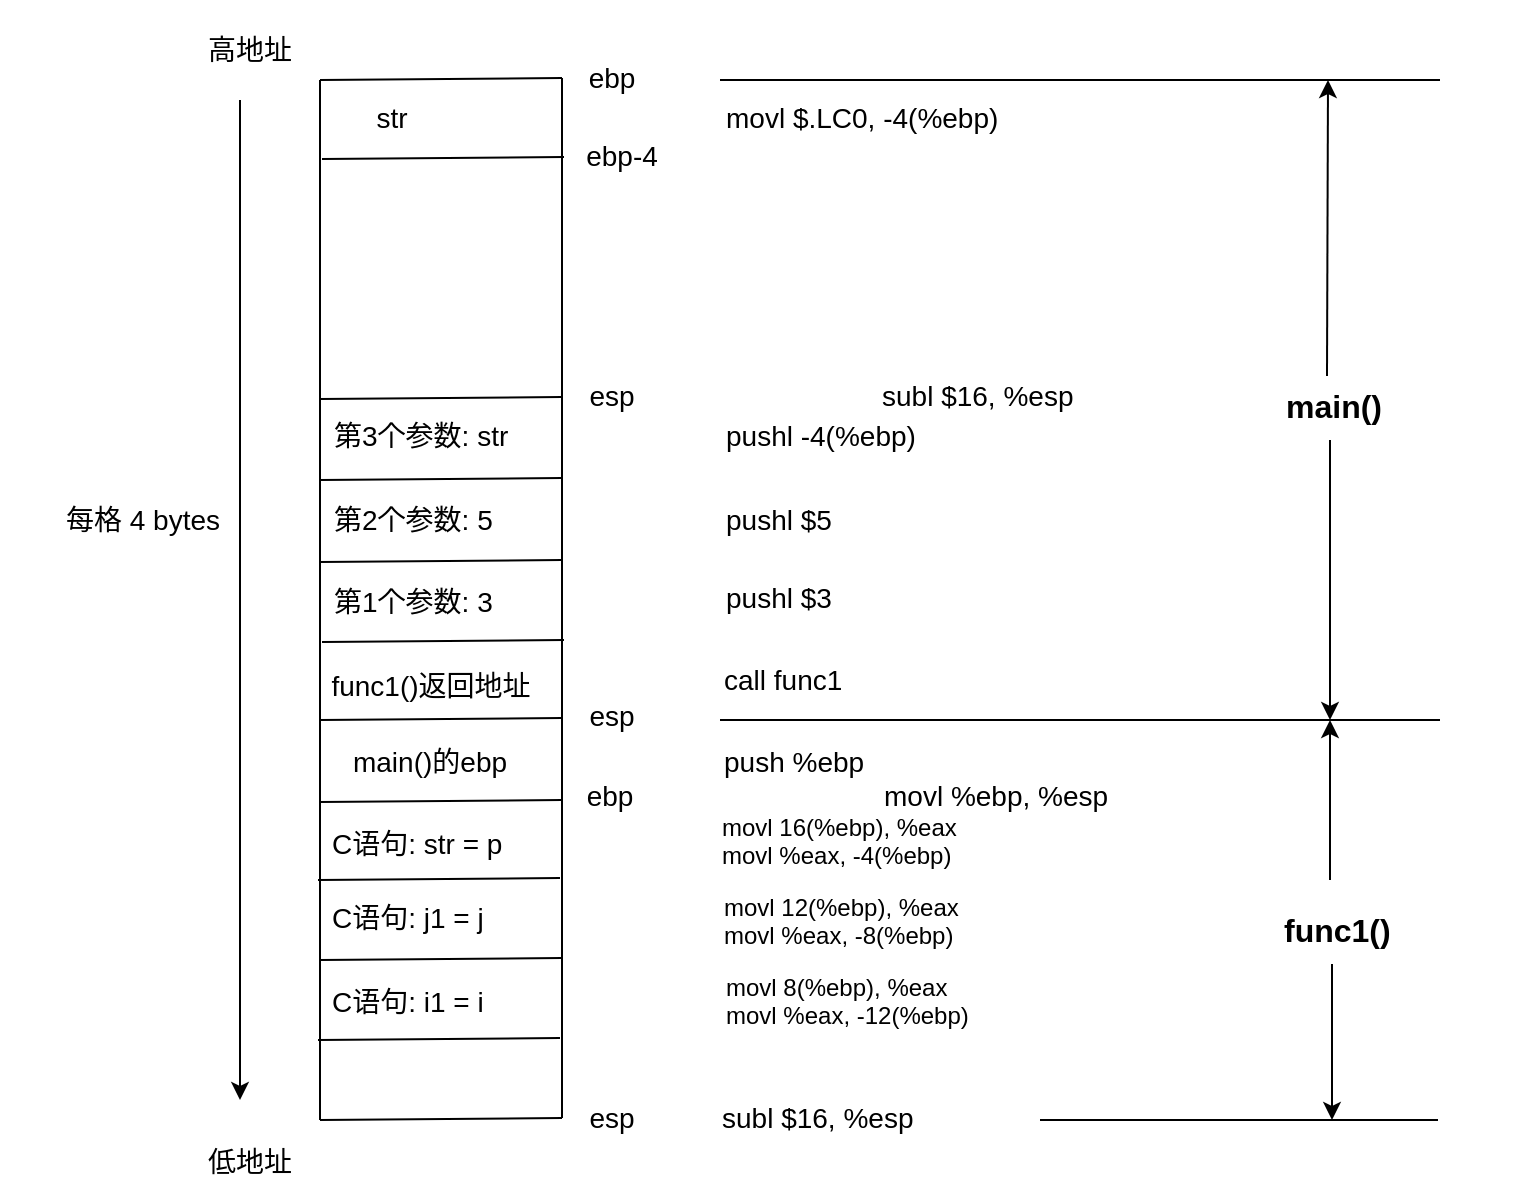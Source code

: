 <mxfile>
    <diagram id="rNzmH2wlTVhZTWyvGWa6" name="第 1 页">
        <mxGraphModel dx="1144" dy="731" grid="1" gridSize="10" guides="1" tooltips="1" connect="1" arrows="1" fold="1" page="1" pageScale="1" pageWidth="827" pageHeight="1169" math="0" shadow="0">
            <root>
                <mxCell id="0"/>
                <mxCell id="1" parent="0"/>
                <mxCell id="67" value="" style="rounded=0;whiteSpace=wrap;html=1;labelBackgroundColor=none;fontSize=12;fontColor=#FFFFFF;strokeColor=none;fillColor=default;" vertex="1" parent="1">
                    <mxGeometry x="40" y="40" width="760" height="600" as="geometry"/>
                </mxCell>
                <mxCell id="2" value="" style="endArrow=none;html=1;entryX=0;entryY=0.5;entryDx=0;entryDy=0;" edge="1" parent="1" target="5">
                    <mxGeometry width="50" height="50" relative="1" as="geometry">
                        <mxPoint x="200" y="80" as="sourcePoint"/>
                        <mxPoint x="280" y="80" as="targetPoint"/>
                    </mxGeometry>
                </mxCell>
                <mxCell id="4" value="" style="endArrow=none;html=1;" edge="1" parent="1">
                    <mxGeometry width="50" height="50" relative="1" as="geometry">
                        <mxPoint x="200" y="600" as="sourcePoint"/>
                        <mxPoint x="200" y="80" as="targetPoint"/>
                    </mxGeometry>
                </mxCell>
                <mxCell id="5" value="&lt;font style=&quot;font-size: 14px&quot;&gt;ebp&lt;/font&gt;" style="text;html=1;strokeColor=none;fillColor=none;align=center;verticalAlign=middle;whiteSpace=wrap;rounded=0;" vertex="1" parent="1">
                    <mxGeometry x="321" y="64" width="50" height="30" as="geometry"/>
                </mxCell>
                <mxCell id="6" value="&lt;font style=&quot;font-size: 14px&quot;&gt;esp&lt;/font&gt;" style="text;html=1;strokeColor=none;fillColor=none;align=center;verticalAlign=middle;whiteSpace=wrap;rounded=0;" vertex="1" parent="1">
                    <mxGeometry x="321" y="223" width="50" height="30" as="geometry"/>
                </mxCell>
                <mxCell id="9" value="&lt;span style=&quot;font-size: 14px&quot;&gt;高地址&lt;/span&gt;" style="text;html=1;strokeColor=none;fillColor=none;align=center;verticalAlign=middle;whiteSpace=wrap;rounded=0;" vertex="1" parent="1">
                    <mxGeometry x="130" y="50" width="70" height="30" as="geometry"/>
                </mxCell>
                <mxCell id="10" value="&lt;font style=&quot;font-size: 14px&quot;&gt;ebp-4&lt;/font&gt;" style="text;html=1;strokeColor=none;fillColor=none;align=center;verticalAlign=middle;whiteSpace=wrap;rounded=0;" vertex="1" parent="1">
                    <mxGeometry x="321" y="103" width="60" height="30" as="geometry"/>
                </mxCell>
                <mxCell id="11" value="&lt;span style=&quot;font-size: 14px&quot;&gt;str&lt;/span&gt;" style="text;html=1;strokeColor=none;fillColor=none;align=center;verticalAlign=middle;whiteSpace=wrap;rounded=0;" vertex="1" parent="1">
                    <mxGeometry x="201" y="84" width="70" height="30" as="geometry"/>
                </mxCell>
                <mxCell id="13" value="&lt;span style=&quot;font-size: 14px&quot;&gt;第3个参数: str&lt;/span&gt;" style="text;html=1;strokeColor=none;fillColor=none;align=left;verticalAlign=middle;whiteSpace=wrap;rounded=0;" vertex="1" parent="1">
                    <mxGeometry x="205" y="243" width="105" height="30" as="geometry"/>
                </mxCell>
                <mxCell id="17" value="pushl  -4(%ebp)" style="text;strokeColor=none;fillColor=none;align=left;verticalAlign=middle;whiteSpace=wrap;rounded=0;fontSize=14;html=1;" vertex="1" parent="1">
                    <mxGeometry x="401" y="243" width="150" height="30" as="geometry"/>
                </mxCell>
                <mxCell id="18" value="&lt;span style=&quot;font-size: 14px&quot;&gt;第2个参数: 5&lt;/span&gt;" style="text;html=1;strokeColor=none;fillColor=none;align=left;verticalAlign=middle;whiteSpace=wrap;rounded=0;" vertex="1" parent="1">
                    <mxGeometry x="205" y="285" width="95" height="30" as="geometry"/>
                </mxCell>
                <mxCell id="19" value="pushl $5" style="text;strokeColor=none;fillColor=none;align=left;verticalAlign=middle;whiteSpace=wrap;rounded=0;fontSize=14;html=1;" vertex="1" parent="1">
                    <mxGeometry x="401" y="285" width="150" height="30" as="geometry"/>
                </mxCell>
                <mxCell id="20" value="&lt;span style=&quot;font-size: 14px&quot;&gt;第1个参数: 3&lt;/span&gt;" style="text;html=1;strokeColor=none;fillColor=none;align=left;verticalAlign=middle;whiteSpace=wrap;rounded=0;" vertex="1" parent="1">
                    <mxGeometry x="205" y="326" width="95" height="30" as="geometry"/>
                </mxCell>
                <mxCell id="21" value="pushl $3" style="text;strokeColor=none;fillColor=none;align=left;verticalAlign=middle;whiteSpace=wrap;rounded=0;fontSize=14;html=1;" vertex="1" parent="1">
                    <mxGeometry x="401" y="324" width="150" height="30" as="geometry"/>
                </mxCell>
                <mxCell id="23" value="&lt;span style=&quot;font-size: 14px&quot;&gt;func1()返回地址&lt;/span&gt;" style="text;html=1;strokeColor=none;fillColor=none;align=center;verticalAlign=middle;whiteSpace=wrap;rounded=0;" vertex="1" parent="1">
                    <mxGeometry x="201" y="368" width="109" height="30" as="geometry"/>
                </mxCell>
                <mxCell id="24" value="" style="endArrow=none;html=1;entryX=0;entryY=0.5;entryDx=0;entryDy=0;" edge="1" parent="1">
                    <mxGeometry width="50" height="50" relative="1" as="geometry">
                        <mxPoint x="201" y="119.5" as="sourcePoint"/>
                        <mxPoint x="322" y="118.5" as="targetPoint"/>
                    </mxGeometry>
                </mxCell>
                <mxCell id="25" value="" style="endArrow=none;html=1;entryX=0;entryY=0.5;entryDx=0;entryDy=0;" edge="1" parent="1">
                    <mxGeometry width="50" height="50" relative="1" as="geometry">
                        <mxPoint x="200" y="239.5" as="sourcePoint"/>
                        <mxPoint x="321" y="238.5" as="targetPoint"/>
                    </mxGeometry>
                </mxCell>
                <mxCell id="26" value="" style="endArrow=none;html=1;entryX=0;entryY=0.5;entryDx=0;entryDy=0;" edge="1" parent="1">
                    <mxGeometry width="50" height="50" relative="1" as="geometry">
                        <mxPoint x="200" y="280" as="sourcePoint"/>
                        <mxPoint x="321" y="279" as="targetPoint"/>
                    </mxGeometry>
                </mxCell>
                <mxCell id="27" value="" style="endArrow=none;html=1;entryX=0;entryY=0.5;entryDx=0;entryDy=0;" edge="1" parent="1">
                    <mxGeometry width="50" height="50" relative="1" as="geometry">
                        <mxPoint x="200" y="321" as="sourcePoint"/>
                        <mxPoint x="321" y="320" as="targetPoint"/>
                    </mxGeometry>
                </mxCell>
                <mxCell id="28" value="" style="endArrow=none;html=1;entryX=0;entryY=0.5;entryDx=0;entryDy=0;" edge="1" parent="1">
                    <mxGeometry width="50" height="50" relative="1" as="geometry">
                        <mxPoint x="201" y="361" as="sourcePoint"/>
                        <mxPoint x="322" y="360" as="targetPoint"/>
                    </mxGeometry>
                </mxCell>
                <mxCell id="29" value="" style="endArrow=none;html=1;entryX=0;entryY=0.5;entryDx=0;entryDy=0;" edge="1" parent="1">
                    <mxGeometry width="50" height="50" relative="1" as="geometry">
                        <mxPoint x="200" y="400" as="sourcePoint"/>
                        <mxPoint x="321" y="399" as="targetPoint"/>
                    </mxGeometry>
                </mxCell>
                <mxCell id="30" value="call func1" style="text;strokeColor=none;fillColor=none;align=left;verticalAlign=middle;whiteSpace=wrap;rounded=0;fontSize=14;html=1;" vertex="1" parent="1">
                    <mxGeometry x="400" y="365" width="150" height="30" as="geometry"/>
                </mxCell>
                <mxCell id="33" value="&lt;font style=&quot;font-size: 14px&quot;&gt;esp&lt;/font&gt;" style="text;html=1;strokeColor=none;fillColor=none;align=center;verticalAlign=middle;whiteSpace=wrap;rounded=0;" vertex="1" parent="1">
                    <mxGeometry x="321" y="383" width="50" height="30" as="geometry"/>
                </mxCell>
                <mxCell id="34" value="&lt;span style=&quot;font-size: 14px&quot;&gt;main()的ebp&lt;/span&gt;" style="text;html=1;strokeColor=none;fillColor=none;align=center;verticalAlign=middle;whiteSpace=wrap;rounded=0;" vertex="1" parent="1">
                    <mxGeometry x="200" y="406" width="110" height="30" as="geometry"/>
                </mxCell>
                <mxCell id="35" value="push %ebp" style="text;strokeColor=none;fillColor=none;align=left;verticalAlign=middle;whiteSpace=wrap;rounded=0;fontSize=14;html=1;" vertex="1" parent="1">
                    <mxGeometry x="400" y="406" width="90" height="30" as="geometry"/>
                </mxCell>
                <mxCell id="36" value="" style="endArrow=none;html=1;entryX=0;entryY=0.5;entryDx=0;entryDy=0;" edge="1" parent="1">
                    <mxGeometry width="50" height="50" relative="1" as="geometry">
                        <mxPoint x="200" y="441" as="sourcePoint"/>
                        <mxPoint x="321" y="440" as="targetPoint"/>
                    </mxGeometry>
                </mxCell>
                <mxCell id="37" value="&lt;font style=&quot;font-size: 14px&quot;&gt;ebp&lt;/font&gt;" style="text;html=1;strokeColor=none;fillColor=none;align=center;verticalAlign=middle;whiteSpace=wrap;rounded=0;" vertex="1" parent="1">
                    <mxGeometry x="320" y="423" width="50" height="30" as="geometry"/>
                </mxCell>
                <mxCell id="38" value="" style="endArrow=none;html=1;entryX=0;entryY=0.5;entryDx=0;entryDy=0;" edge="1" parent="1">
                    <mxGeometry width="50" height="50" relative="1" as="geometry">
                        <mxPoint x="200" y="600" as="sourcePoint"/>
                        <mxPoint x="321" y="599" as="targetPoint"/>
                    </mxGeometry>
                </mxCell>
                <mxCell id="39" value="&lt;font style=&quot;font-size: 14px&quot;&gt;esp&lt;/font&gt;" style="text;html=1;strokeColor=none;fillColor=none;align=center;verticalAlign=middle;whiteSpace=wrap;rounded=0;" vertex="1" parent="1">
                    <mxGeometry x="321" y="584" width="50" height="30" as="geometry"/>
                </mxCell>
                <mxCell id="41" value="movl %ebp, %esp" style="text;strokeColor=none;fillColor=none;align=left;verticalAlign=middle;whiteSpace=wrap;rounded=0;fontSize=14;html=1;" vertex="1" parent="1">
                    <mxGeometry x="480" y="423" width="140" height="30" as="geometry"/>
                </mxCell>
                <mxCell id="43" value="subl $16, %esp" style="text;strokeColor=none;fillColor=none;align=left;verticalAlign=middle;whiteSpace=wrap;rounded=0;fontSize=14;html=1;" vertex="1" parent="1">
                    <mxGeometry x="399" y="584" width="140" height="30" as="geometry"/>
                </mxCell>
                <mxCell id="45" value="&lt;span style=&quot;font-size: 14px&quot;&gt;C语句: i1 = i&lt;/span&gt;" style="text;html=1;strokeColor=none;fillColor=none;align=left;verticalAlign=middle;whiteSpace=wrap;rounded=0;" vertex="1" parent="1">
                    <mxGeometry x="204" y="526" width="86" height="30" as="geometry"/>
                </mxCell>
                <mxCell id="46" value="&lt;span style=&quot;font-size: 14px&quot;&gt;C语句: j1 = j&lt;/span&gt;" style="text;html=1;strokeColor=none;fillColor=none;align=left;verticalAlign=middle;whiteSpace=wrap;rounded=0;" vertex="1" parent="1">
                    <mxGeometry x="204" y="484" width="86" height="30" as="geometry"/>
                </mxCell>
                <mxCell id="47" value="&lt;span style=&quot;font-size: 14px&quot;&gt;C语句: str = p&lt;/span&gt;" style="text;html=1;strokeColor=none;fillColor=none;align=left;verticalAlign=middle;whiteSpace=wrap;rounded=0;" vertex="1" parent="1">
                    <mxGeometry x="204" y="447" width="90" height="30" as="geometry"/>
                </mxCell>
                <mxCell id="48" value="" style="endArrow=none;html=1;entryX=0;entryY=0.5;entryDx=0;entryDy=0;" edge="1" parent="1">
                    <mxGeometry width="50" height="50" relative="1" as="geometry">
                        <mxPoint x="199" y="480" as="sourcePoint"/>
                        <mxPoint x="320" y="479" as="targetPoint"/>
                    </mxGeometry>
                </mxCell>
                <mxCell id="49" value="" style="endArrow=none;html=1;entryX=0;entryY=0.5;entryDx=0;entryDy=0;" edge="1" parent="1">
                    <mxGeometry width="50" height="50" relative="1" as="geometry">
                        <mxPoint x="200" y="520" as="sourcePoint"/>
                        <mxPoint x="321" y="519" as="targetPoint"/>
                    </mxGeometry>
                </mxCell>
                <mxCell id="50" value="" style="endArrow=none;html=1;entryX=0;entryY=0.5;entryDx=0;entryDy=0;" edge="1" parent="1">
                    <mxGeometry width="50" height="50" relative="1" as="geometry">
                        <mxPoint x="199" y="560" as="sourcePoint"/>
                        <mxPoint x="320" y="559" as="targetPoint"/>
                    </mxGeometry>
                </mxCell>
                <mxCell id="51" value="&lt;p style=&quot;line-height: 1.1&quot;&gt;movl 8(%ebp), %eax&lt;br&gt;movl %eax, -12(%ebp)&lt;/p&gt;" style="text;strokeColor=none;fillColor=none;align=left;verticalAlign=middle;rounded=0;fontSize=12;spacing=2;html=1;whiteSpace=wrap;" vertex="1" parent="1">
                    <mxGeometry x="401" y="526" width="160" height="30" as="geometry"/>
                </mxCell>
                <mxCell id="53" value="&lt;p style=&quot;line-height: 1.1&quot;&gt;movl 12(%ebp), %eax&lt;br&gt;movl %eax, -8(%ebp)&lt;/p&gt;" style="text;strokeColor=none;fillColor=none;align=left;verticalAlign=middle;rounded=0;fontSize=12;spacing=2;html=1;whiteSpace=wrap;" vertex="1" parent="1">
                    <mxGeometry x="400" y="486" width="160" height="30" as="geometry"/>
                </mxCell>
                <mxCell id="54" value="&lt;p style=&quot;line-height: 1.1&quot;&gt;movl 16(%ebp), %eax&lt;br&gt;movl %eax, -4(%ebp)&lt;/p&gt;" style="text;strokeColor=none;fillColor=none;align=left;verticalAlign=middle;rounded=0;fontSize=12;spacing=2;html=1;whiteSpace=wrap;" vertex="1" parent="1">
                    <mxGeometry x="399" y="446" width="160" height="30" as="geometry"/>
                </mxCell>
                <mxCell id="55" value="" style="endArrow=none;html=1;fontSize=12;fontColor=#FFFFFF;" edge="1" parent="1">
                    <mxGeometry width="50" height="50" relative="1" as="geometry">
                        <mxPoint x="400" y="80" as="sourcePoint"/>
                        <mxPoint x="760" y="80" as="targetPoint"/>
                    </mxGeometry>
                </mxCell>
                <mxCell id="56" value="" style="endArrow=none;html=1;fontSize=12;fontColor=#FFFFFF;" edge="1" parent="1">
                    <mxGeometry width="50" height="50" relative="1" as="geometry">
                        <mxPoint x="400" y="400" as="sourcePoint"/>
                        <mxPoint x="760" y="400" as="targetPoint"/>
                    </mxGeometry>
                </mxCell>
                <mxCell id="57" value="subl $16, %esp" style="text;strokeColor=none;fillColor=none;align=left;verticalAlign=middle;whiteSpace=wrap;rounded=0;fontSize=14;html=1;" vertex="1" parent="1">
                    <mxGeometry x="479" y="223" width="140" height="30" as="geometry"/>
                </mxCell>
                <mxCell id="58" value="" style="endArrow=none;html=1;" edge="1" parent="1">
                    <mxGeometry width="50" height="50" relative="1" as="geometry">
                        <mxPoint x="321" y="599" as="sourcePoint"/>
                        <mxPoint x="321" y="79" as="targetPoint"/>
                    </mxGeometry>
                </mxCell>
                <mxCell id="59" value="" style="endArrow=classic;html=1;fontSize=12;fontColor=#FFFFFF;exitX=0.25;exitY=0;exitDx=0;exitDy=0;" edge="1" parent="1" source="31">
                    <mxGeometry width="50" height="50" relative="1" as="geometry">
                        <mxPoint x="726" y="230" as="sourcePoint"/>
                        <mxPoint x="704" y="80" as="targetPoint"/>
                    </mxGeometry>
                </mxCell>
                <mxCell id="61" value="" style="endArrow=none;html=1;fontSize=12;fontColor=#FFFFFF;" edge="1" parent="1">
                    <mxGeometry width="50" height="50" relative="1" as="geometry">
                        <mxPoint x="560" y="600" as="sourcePoint"/>
                        <mxPoint x="759" y="600" as="targetPoint"/>
                    </mxGeometry>
                </mxCell>
                <mxCell id="60" value="" style="endArrow=classic;html=1;fontSize=12;fontColor=#FFFFFF;" edge="1" parent="1">
                    <mxGeometry width="50" height="50" relative="1" as="geometry">
                        <mxPoint x="705" y="260" as="sourcePoint"/>
                        <mxPoint x="705" y="400" as="targetPoint"/>
                    </mxGeometry>
                </mxCell>
                <mxCell id="62" value="" style="endArrow=classic;html=1;fontSize=12;fontColor=#FFFFFF;" edge="1" parent="1">
                    <mxGeometry width="50" height="50" relative="1" as="geometry">
                        <mxPoint x="706" y="522" as="sourcePoint"/>
                        <mxPoint x="706" y="600" as="targetPoint"/>
                    </mxGeometry>
                </mxCell>
                <mxCell id="63" value="" style="endArrow=classic;html=1;fontSize=12;fontColor=#FFFFFF;" edge="1" parent="1">
                    <mxGeometry width="50" height="50" relative="1" as="geometry">
                        <mxPoint x="705" y="480" as="sourcePoint"/>
                        <mxPoint x="705" y="400" as="targetPoint"/>
                    </mxGeometry>
                </mxCell>
                <mxCell id="64" value="&lt;span style=&quot;font-size: 14px&quot;&gt;低地址&lt;/span&gt;" style="text;html=1;strokeColor=none;fillColor=none;align=center;verticalAlign=middle;whiteSpace=wrap;rounded=0;" vertex="1" parent="1">
                    <mxGeometry x="130" y="606" width="70" height="30" as="geometry"/>
                </mxCell>
                <mxCell id="65" value="&lt;span style=&quot;font-size: 14px&quot;&gt;每格 4 bytes&lt;/span&gt;" style="text;html=1;strokeColor=none;fillColor=none;align=center;verticalAlign=middle;whiteSpace=wrap;rounded=0;" vertex="1" parent="1">
                    <mxGeometry x="60" y="285" width="103" height="30" as="geometry"/>
                </mxCell>
                <mxCell id="66" value="" style="endArrow=classic;html=1;fontSize=12;fontColor=#FFFFFF;" edge="1" parent="1">
                    <mxGeometry width="50" height="50" relative="1" as="geometry">
                        <mxPoint x="160" y="90" as="sourcePoint"/>
                        <mxPoint x="160" y="590" as="targetPoint"/>
                    </mxGeometry>
                </mxCell>
                <mxCell id="22" value="movl $.LC0, -4(%ebp)" style="text;strokeColor=none;fillColor=none;align=left;verticalAlign=middle;whiteSpace=wrap;rounded=0;fontSize=14;fontColor=default;html=1;" vertex="1" parent="1">
                    <mxGeometry x="401" y="84" width="180" height="30" as="geometry"/>
                </mxCell>
                <mxCell id="31" value="main()" style="text;strokeColor=none;fillColor=none;align=left;verticalAlign=middle;whiteSpace=wrap;rounded=0;labelBackgroundColor=none;fontSize=16;fontColor=default;html=1;fontStyle=1;" vertex="1" parent="1">
                    <mxGeometry x="681" y="228" width="90" height="30" as="geometry"/>
                </mxCell>
                <mxCell id="32" value="func1()" style="text;strokeColor=none;fillColor=none;align=left;verticalAlign=middle;whiteSpace=wrap;rounded=0;labelBackgroundColor=none;fontSize=16;fontColor=default;html=1;fontStyle=1;" vertex="1" parent="1">
                    <mxGeometry x="680" y="490" width="90" height="30" as="geometry"/>
                </mxCell>
            </root>
        </mxGraphModel>
    </diagram>
</mxfile>